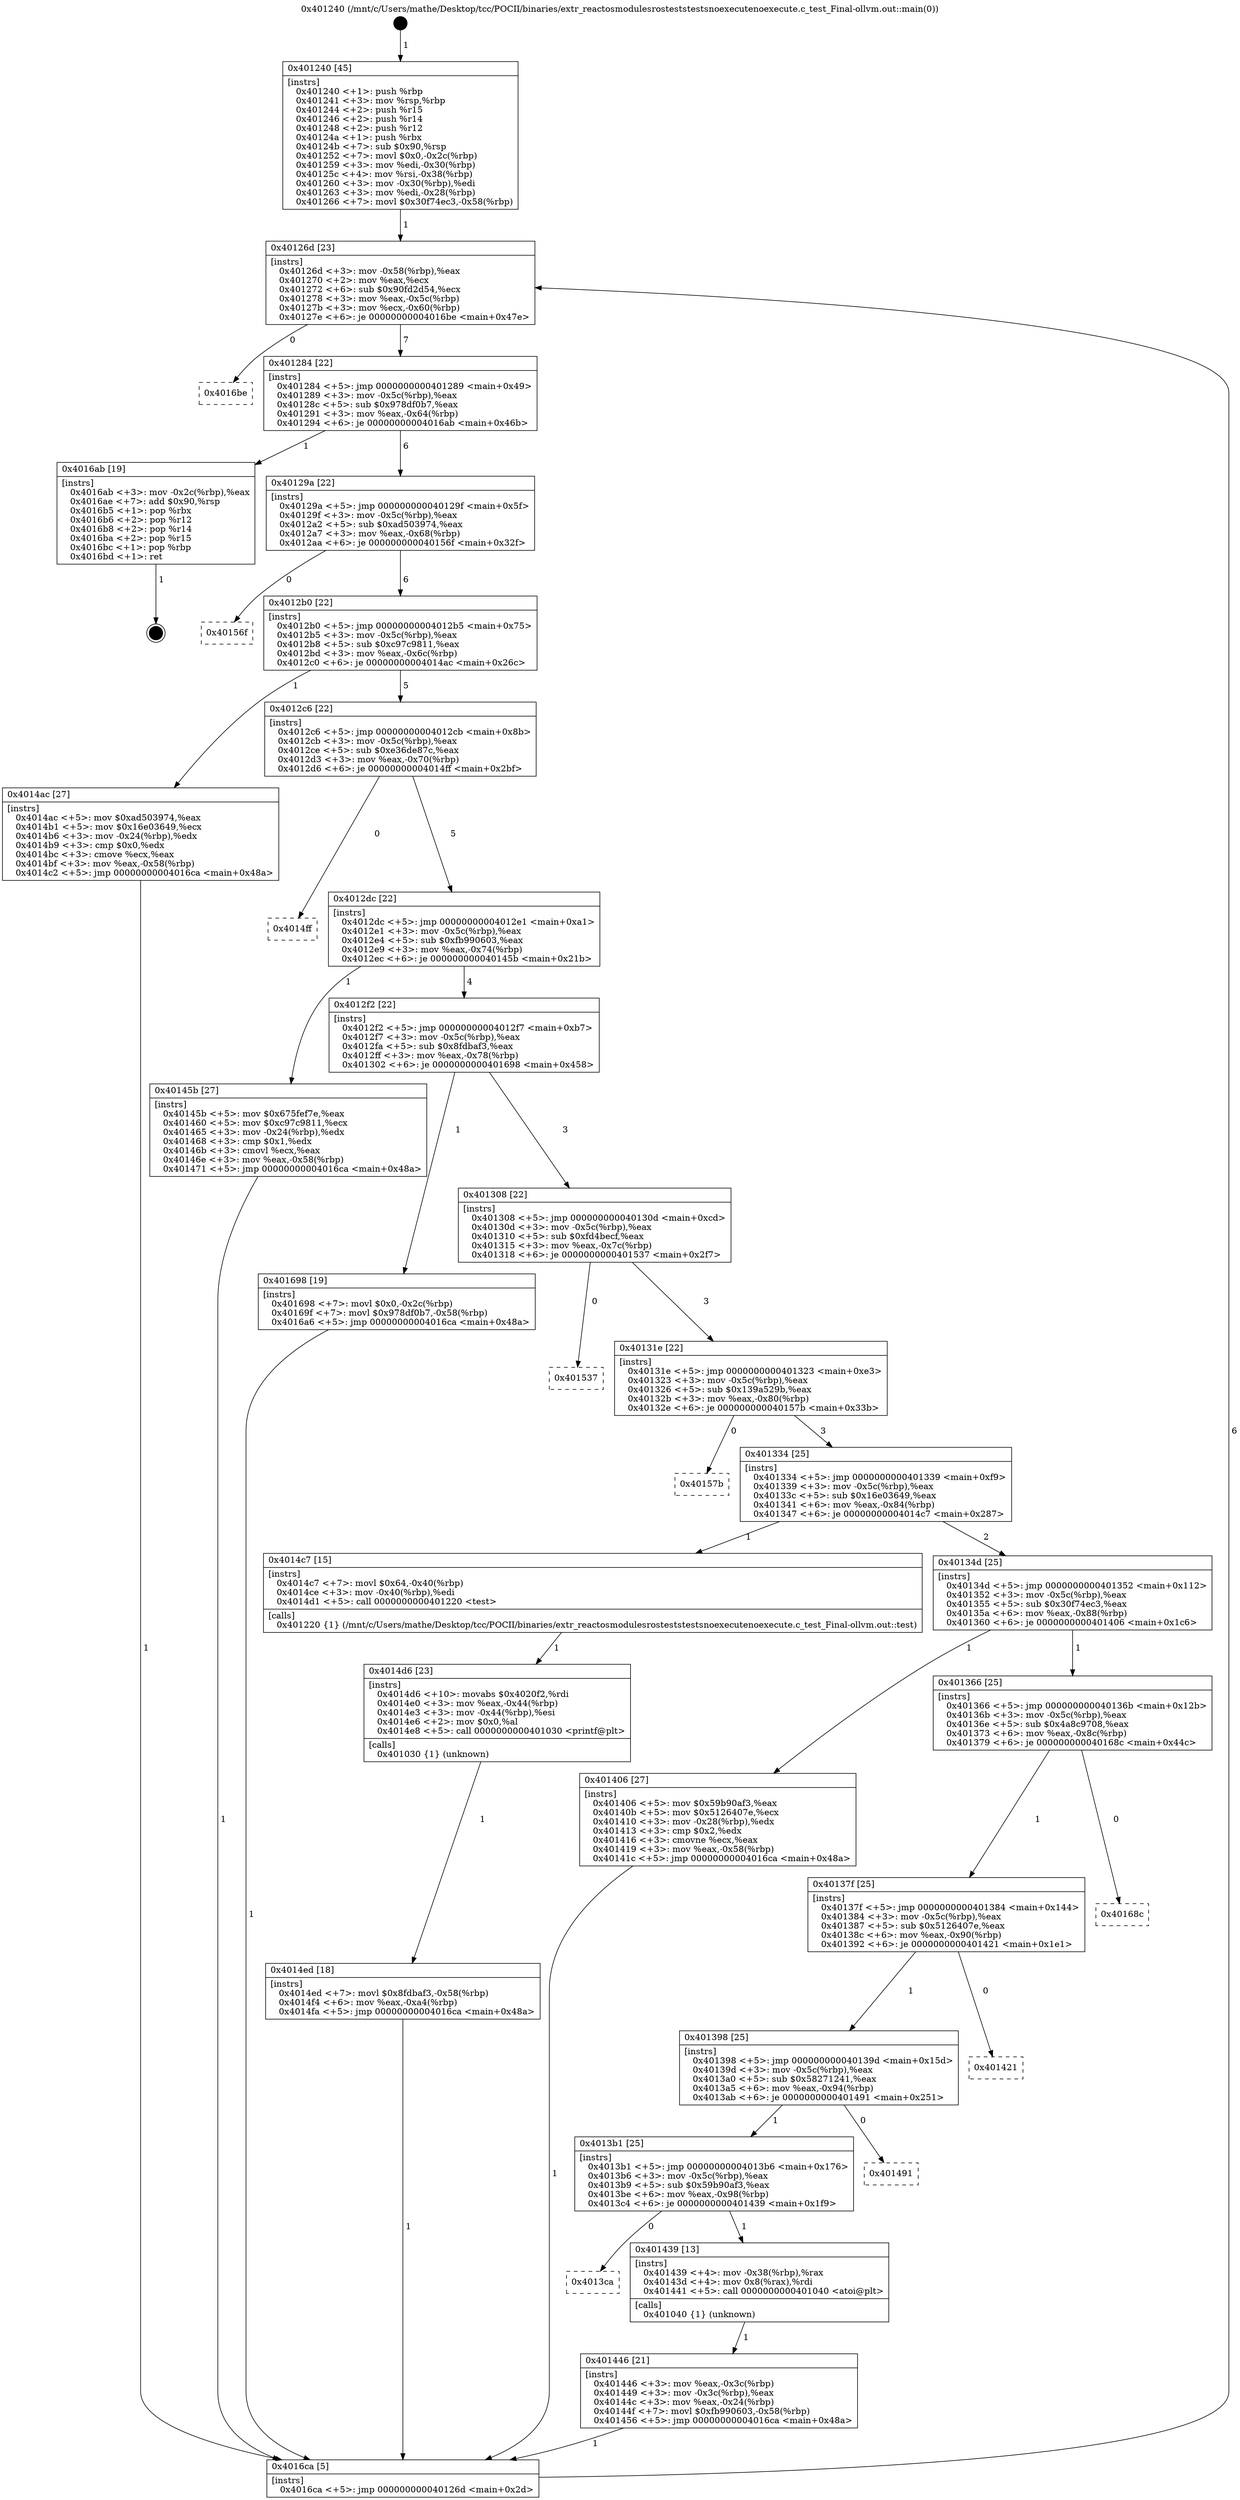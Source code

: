 digraph "0x401240" {
  label = "0x401240 (/mnt/c/Users/mathe/Desktop/tcc/POCII/binaries/extr_reactosmodulesrosteststestsnoexecutenoexecute.c_test_Final-ollvm.out::main(0))"
  labelloc = "t"
  node[shape=record]

  Entry [label="",width=0.3,height=0.3,shape=circle,fillcolor=black,style=filled]
  "0x40126d" [label="{
     0x40126d [23]\l
     | [instrs]\l
     &nbsp;&nbsp;0x40126d \<+3\>: mov -0x58(%rbp),%eax\l
     &nbsp;&nbsp;0x401270 \<+2\>: mov %eax,%ecx\l
     &nbsp;&nbsp;0x401272 \<+6\>: sub $0x90fd2d54,%ecx\l
     &nbsp;&nbsp;0x401278 \<+3\>: mov %eax,-0x5c(%rbp)\l
     &nbsp;&nbsp;0x40127b \<+3\>: mov %ecx,-0x60(%rbp)\l
     &nbsp;&nbsp;0x40127e \<+6\>: je 00000000004016be \<main+0x47e\>\l
  }"]
  "0x4016be" [label="{
     0x4016be\l
  }", style=dashed]
  "0x401284" [label="{
     0x401284 [22]\l
     | [instrs]\l
     &nbsp;&nbsp;0x401284 \<+5\>: jmp 0000000000401289 \<main+0x49\>\l
     &nbsp;&nbsp;0x401289 \<+3\>: mov -0x5c(%rbp),%eax\l
     &nbsp;&nbsp;0x40128c \<+5\>: sub $0x978df0b7,%eax\l
     &nbsp;&nbsp;0x401291 \<+3\>: mov %eax,-0x64(%rbp)\l
     &nbsp;&nbsp;0x401294 \<+6\>: je 00000000004016ab \<main+0x46b\>\l
  }"]
  Exit [label="",width=0.3,height=0.3,shape=circle,fillcolor=black,style=filled,peripheries=2]
  "0x4016ab" [label="{
     0x4016ab [19]\l
     | [instrs]\l
     &nbsp;&nbsp;0x4016ab \<+3\>: mov -0x2c(%rbp),%eax\l
     &nbsp;&nbsp;0x4016ae \<+7\>: add $0x90,%rsp\l
     &nbsp;&nbsp;0x4016b5 \<+1\>: pop %rbx\l
     &nbsp;&nbsp;0x4016b6 \<+2\>: pop %r12\l
     &nbsp;&nbsp;0x4016b8 \<+2\>: pop %r14\l
     &nbsp;&nbsp;0x4016ba \<+2\>: pop %r15\l
     &nbsp;&nbsp;0x4016bc \<+1\>: pop %rbp\l
     &nbsp;&nbsp;0x4016bd \<+1\>: ret\l
  }"]
  "0x40129a" [label="{
     0x40129a [22]\l
     | [instrs]\l
     &nbsp;&nbsp;0x40129a \<+5\>: jmp 000000000040129f \<main+0x5f\>\l
     &nbsp;&nbsp;0x40129f \<+3\>: mov -0x5c(%rbp),%eax\l
     &nbsp;&nbsp;0x4012a2 \<+5\>: sub $0xad503974,%eax\l
     &nbsp;&nbsp;0x4012a7 \<+3\>: mov %eax,-0x68(%rbp)\l
     &nbsp;&nbsp;0x4012aa \<+6\>: je 000000000040156f \<main+0x32f\>\l
  }"]
  "0x4014ed" [label="{
     0x4014ed [18]\l
     | [instrs]\l
     &nbsp;&nbsp;0x4014ed \<+7\>: movl $0x8fdbaf3,-0x58(%rbp)\l
     &nbsp;&nbsp;0x4014f4 \<+6\>: mov %eax,-0xa4(%rbp)\l
     &nbsp;&nbsp;0x4014fa \<+5\>: jmp 00000000004016ca \<main+0x48a\>\l
  }"]
  "0x40156f" [label="{
     0x40156f\l
  }", style=dashed]
  "0x4012b0" [label="{
     0x4012b0 [22]\l
     | [instrs]\l
     &nbsp;&nbsp;0x4012b0 \<+5\>: jmp 00000000004012b5 \<main+0x75\>\l
     &nbsp;&nbsp;0x4012b5 \<+3\>: mov -0x5c(%rbp),%eax\l
     &nbsp;&nbsp;0x4012b8 \<+5\>: sub $0xc97c9811,%eax\l
     &nbsp;&nbsp;0x4012bd \<+3\>: mov %eax,-0x6c(%rbp)\l
     &nbsp;&nbsp;0x4012c0 \<+6\>: je 00000000004014ac \<main+0x26c\>\l
  }"]
  "0x4014d6" [label="{
     0x4014d6 [23]\l
     | [instrs]\l
     &nbsp;&nbsp;0x4014d6 \<+10\>: movabs $0x4020f2,%rdi\l
     &nbsp;&nbsp;0x4014e0 \<+3\>: mov %eax,-0x44(%rbp)\l
     &nbsp;&nbsp;0x4014e3 \<+3\>: mov -0x44(%rbp),%esi\l
     &nbsp;&nbsp;0x4014e6 \<+2\>: mov $0x0,%al\l
     &nbsp;&nbsp;0x4014e8 \<+5\>: call 0000000000401030 \<printf@plt\>\l
     | [calls]\l
     &nbsp;&nbsp;0x401030 \{1\} (unknown)\l
  }"]
  "0x4014ac" [label="{
     0x4014ac [27]\l
     | [instrs]\l
     &nbsp;&nbsp;0x4014ac \<+5\>: mov $0xad503974,%eax\l
     &nbsp;&nbsp;0x4014b1 \<+5\>: mov $0x16e03649,%ecx\l
     &nbsp;&nbsp;0x4014b6 \<+3\>: mov -0x24(%rbp),%edx\l
     &nbsp;&nbsp;0x4014b9 \<+3\>: cmp $0x0,%edx\l
     &nbsp;&nbsp;0x4014bc \<+3\>: cmove %ecx,%eax\l
     &nbsp;&nbsp;0x4014bf \<+3\>: mov %eax,-0x58(%rbp)\l
     &nbsp;&nbsp;0x4014c2 \<+5\>: jmp 00000000004016ca \<main+0x48a\>\l
  }"]
  "0x4012c6" [label="{
     0x4012c6 [22]\l
     | [instrs]\l
     &nbsp;&nbsp;0x4012c6 \<+5\>: jmp 00000000004012cb \<main+0x8b\>\l
     &nbsp;&nbsp;0x4012cb \<+3\>: mov -0x5c(%rbp),%eax\l
     &nbsp;&nbsp;0x4012ce \<+5\>: sub $0xe36de87c,%eax\l
     &nbsp;&nbsp;0x4012d3 \<+3\>: mov %eax,-0x70(%rbp)\l
     &nbsp;&nbsp;0x4012d6 \<+6\>: je 00000000004014ff \<main+0x2bf\>\l
  }"]
  "0x401446" [label="{
     0x401446 [21]\l
     | [instrs]\l
     &nbsp;&nbsp;0x401446 \<+3\>: mov %eax,-0x3c(%rbp)\l
     &nbsp;&nbsp;0x401449 \<+3\>: mov -0x3c(%rbp),%eax\l
     &nbsp;&nbsp;0x40144c \<+3\>: mov %eax,-0x24(%rbp)\l
     &nbsp;&nbsp;0x40144f \<+7\>: movl $0xfb990603,-0x58(%rbp)\l
     &nbsp;&nbsp;0x401456 \<+5\>: jmp 00000000004016ca \<main+0x48a\>\l
  }"]
  "0x4014ff" [label="{
     0x4014ff\l
  }", style=dashed]
  "0x4012dc" [label="{
     0x4012dc [22]\l
     | [instrs]\l
     &nbsp;&nbsp;0x4012dc \<+5\>: jmp 00000000004012e1 \<main+0xa1\>\l
     &nbsp;&nbsp;0x4012e1 \<+3\>: mov -0x5c(%rbp),%eax\l
     &nbsp;&nbsp;0x4012e4 \<+5\>: sub $0xfb990603,%eax\l
     &nbsp;&nbsp;0x4012e9 \<+3\>: mov %eax,-0x74(%rbp)\l
     &nbsp;&nbsp;0x4012ec \<+6\>: je 000000000040145b \<main+0x21b\>\l
  }"]
  "0x4013ca" [label="{
     0x4013ca\l
  }", style=dashed]
  "0x40145b" [label="{
     0x40145b [27]\l
     | [instrs]\l
     &nbsp;&nbsp;0x40145b \<+5\>: mov $0x675fef7e,%eax\l
     &nbsp;&nbsp;0x401460 \<+5\>: mov $0xc97c9811,%ecx\l
     &nbsp;&nbsp;0x401465 \<+3\>: mov -0x24(%rbp),%edx\l
     &nbsp;&nbsp;0x401468 \<+3\>: cmp $0x1,%edx\l
     &nbsp;&nbsp;0x40146b \<+3\>: cmovl %ecx,%eax\l
     &nbsp;&nbsp;0x40146e \<+3\>: mov %eax,-0x58(%rbp)\l
     &nbsp;&nbsp;0x401471 \<+5\>: jmp 00000000004016ca \<main+0x48a\>\l
  }"]
  "0x4012f2" [label="{
     0x4012f2 [22]\l
     | [instrs]\l
     &nbsp;&nbsp;0x4012f2 \<+5\>: jmp 00000000004012f7 \<main+0xb7\>\l
     &nbsp;&nbsp;0x4012f7 \<+3\>: mov -0x5c(%rbp),%eax\l
     &nbsp;&nbsp;0x4012fa \<+5\>: sub $0x8fdbaf3,%eax\l
     &nbsp;&nbsp;0x4012ff \<+3\>: mov %eax,-0x78(%rbp)\l
     &nbsp;&nbsp;0x401302 \<+6\>: je 0000000000401698 \<main+0x458\>\l
  }"]
  "0x401439" [label="{
     0x401439 [13]\l
     | [instrs]\l
     &nbsp;&nbsp;0x401439 \<+4\>: mov -0x38(%rbp),%rax\l
     &nbsp;&nbsp;0x40143d \<+4\>: mov 0x8(%rax),%rdi\l
     &nbsp;&nbsp;0x401441 \<+5\>: call 0000000000401040 \<atoi@plt\>\l
     | [calls]\l
     &nbsp;&nbsp;0x401040 \{1\} (unknown)\l
  }"]
  "0x401698" [label="{
     0x401698 [19]\l
     | [instrs]\l
     &nbsp;&nbsp;0x401698 \<+7\>: movl $0x0,-0x2c(%rbp)\l
     &nbsp;&nbsp;0x40169f \<+7\>: movl $0x978df0b7,-0x58(%rbp)\l
     &nbsp;&nbsp;0x4016a6 \<+5\>: jmp 00000000004016ca \<main+0x48a\>\l
  }"]
  "0x401308" [label="{
     0x401308 [22]\l
     | [instrs]\l
     &nbsp;&nbsp;0x401308 \<+5\>: jmp 000000000040130d \<main+0xcd\>\l
     &nbsp;&nbsp;0x40130d \<+3\>: mov -0x5c(%rbp),%eax\l
     &nbsp;&nbsp;0x401310 \<+5\>: sub $0xfd4becf,%eax\l
     &nbsp;&nbsp;0x401315 \<+3\>: mov %eax,-0x7c(%rbp)\l
     &nbsp;&nbsp;0x401318 \<+6\>: je 0000000000401537 \<main+0x2f7\>\l
  }"]
  "0x4013b1" [label="{
     0x4013b1 [25]\l
     | [instrs]\l
     &nbsp;&nbsp;0x4013b1 \<+5\>: jmp 00000000004013b6 \<main+0x176\>\l
     &nbsp;&nbsp;0x4013b6 \<+3\>: mov -0x5c(%rbp),%eax\l
     &nbsp;&nbsp;0x4013b9 \<+5\>: sub $0x59b90af3,%eax\l
     &nbsp;&nbsp;0x4013be \<+6\>: mov %eax,-0x98(%rbp)\l
     &nbsp;&nbsp;0x4013c4 \<+6\>: je 0000000000401439 \<main+0x1f9\>\l
  }"]
  "0x401537" [label="{
     0x401537\l
  }", style=dashed]
  "0x40131e" [label="{
     0x40131e [22]\l
     | [instrs]\l
     &nbsp;&nbsp;0x40131e \<+5\>: jmp 0000000000401323 \<main+0xe3\>\l
     &nbsp;&nbsp;0x401323 \<+3\>: mov -0x5c(%rbp),%eax\l
     &nbsp;&nbsp;0x401326 \<+5\>: sub $0x139a529b,%eax\l
     &nbsp;&nbsp;0x40132b \<+3\>: mov %eax,-0x80(%rbp)\l
     &nbsp;&nbsp;0x40132e \<+6\>: je 000000000040157b \<main+0x33b\>\l
  }"]
  "0x401491" [label="{
     0x401491\l
  }", style=dashed]
  "0x40157b" [label="{
     0x40157b\l
  }", style=dashed]
  "0x401334" [label="{
     0x401334 [25]\l
     | [instrs]\l
     &nbsp;&nbsp;0x401334 \<+5\>: jmp 0000000000401339 \<main+0xf9\>\l
     &nbsp;&nbsp;0x401339 \<+3\>: mov -0x5c(%rbp),%eax\l
     &nbsp;&nbsp;0x40133c \<+5\>: sub $0x16e03649,%eax\l
     &nbsp;&nbsp;0x401341 \<+6\>: mov %eax,-0x84(%rbp)\l
     &nbsp;&nbsp;0x401347 \<+6\>: je 00000000004014c7 \<main+0x287\>\l
  }"]
  "0x401398" [label="{
     0x401398 [25]\l
     | [instrs]\l
     &nbsp;&nbsp;0x401398 \<+5\>: jmp 000000000040139d \<main+0x15d\>\l
     &nbsp;&nbsp;0x40139d \<+3\>: mov -0x5c(%rbp),%eax\l
     &nbsp;&nbsp;0x4013a0 \<+5\>: sub $0x58271241,%eax\l
     &nbsp;&nbsp;0x4013a5 \<+6\>: mov %eax,-0x94(%rbp)\l
     &nbsp;&nbsp;0x4013ab \<+6\>: je 0000000000401491 \<main+0x251\>\l
  }"]
  "0x4014c7" [label="{
     0x4014c7 [15]\l
     | [instrs]\l
     &nbsp;&nbsp;0x4014c7 \<+7\>: movl $0x64,-0x40(%rbp)\l
     &nbsp;&nbsp;0x4014ce \<+3\>: mov -0x40(%rbp),%edi\l
     &nbsp;&nbsp;0x4014d1 \<+5\>: call 0000000000401220 \<test\>\l
     | [calls]\l
     &nbsp;&nbsp;0x401220 \{1\} (/mnt/c/Users/mathe/Desktop/tcc/POCII/binaries/extr_reactosmodulesrosteststestsnoexecutenoexecute.c_test_Final-ollvm.out::test)\l
  }"]
  "0x40134d" [label="{
     0x40134d [25]\l
     | [instrs]\l
     &nbsp;&nbsp;0x40134d \<+5\>: jmp 0000000000401352 \<main+0x112\>\l
     &nbsp;&nbsp;0x401352 \<+3\>: mov -0x5c(%rbp),%eax\l
     &nbsp;&nbsp;0x401355 \<+5\>: sub $0x30f74ec3,%eax\l
     &nbsp;&nbsp;0x40135a \<+6\>: mov %eax,-0x88(%rbp)\l
     &nbsp;&nbsp;0x401360 \<+6\>: je 0000000000401406 \<main+0x1c6\>\l
  }"]
  "0x401421" [label="{
     0x401421\l
  }", style=dashed]
  "0x401406" [label="{
     0x401406 [27]\l
     | [instrs]\l
     &nbsp;&nbsp;0x401406 \<+5\>: mov $0x59b90af3,%eax\l
     &nbsp;&nbsp;0x40140b \<+5\>: mov $0x5126407e,%ecx\l
     &nbsp;&nbsp;0x401410 \<+3\>: mov -0x28(%rbp),%edx\l
     &nbsp;&nbsp;0x401413 \<+3\>: cmp $0x2,%edx\l
     &nbsp;&nbsp;0x401416 \<+3\>: cmovne %ecx,%eax\l
     &nbsp;&nbsp;0x401419 \<+3\>: mov %eax,-0x58(%rbp)\l
     &nbsp;&nbsp;0x40141c \<+5\>: jmp 00000000004016ca \<main+0x48a\>\l
  }"]
  "0x401366" [label="{
     0x401366 [25]\l
     | [instrs]\l
     &nbsp;&nbsp;0x401366 \<+5\>: jmp 000000000040136b \<main+0x12b\>\l
     &nbsp;&nbsp;0x40136b \<+3\>: mov -0x5c(%rbp),%eax\l
     &nbsp;&nbsp;0x40136e \<+5\>: sub $0x4a8c9708,%eax\l
     &nbsp;&nbsp;0x401373 \<+6\>: mov %eax,-0x8c(%rbp)\l
     &nbsp;&nbsp;0x401379 \<+6\>: je 000000000040168c \<main+0x44c\>\l
  }"]
  "0x4016ca" [label="{
     0x4016ca [5]\l
     | [instrs]\l
     &nbsp;&nbsp;0x4016ca \<+5\>: jmp 000000000040126d \<main+0x2d\>\l
  }"]
  "0x401240" [label="{
     0x401240 [45]\l
     | [instrs]\l
     &nbsp;&nbsp;0x401240 \<+1\>: push %rbp\l
     &nbsp;&nbsp;0x401241 \<+3\>: mov %rsp,%rbp\l
     &nbsp;&nbsp;0x401244 \<+2\>: push %r15\l
     &nbsp;&nbsp;0x401246 \<+2\>: push %r14\l
     &nbsp;&nbsp;0x401248 \<+2\>: push %r12\l
     &nbsp;&nbsp;0x40124a \<+1\>: push %rbx\l
     &nbsp;&nbsp;0x40124b \<+7\>: sub $0x90,%rsp\l
     &nbsp;&nbsp;0x401252 \<+7\>: movl $0x0,-0x2c(%rbp)\l
     &nbsp;&nbsp;0x401259 \<+3\>: mov %edi,-0x30(%rbp)\l
     &nbsp;&nbsp;0x40125c \<+4\>: mov %rsi,-0x38(%rbp)\l
     &nbsp;&nbsp;0x401260 \<+3\>: mov -0x30(%rbp),%edi\l
     &nbsp;&nbsp;0x401263 \<+3\>: mov %edi,-0x28(%rbp)\l
     &nbsp;&nbsp;0x401266 \<+7\>: movl $0x30f74ec3,-0x58(%rbp)\l
  }"]
  "0x40137f" [label="{
     0x40137f [25]\l
     | [instrs]\l
     &nbsp;&nbsp;0x40137f \<+5\>: jmp 0000000000401384 \<main+0x144\>\l
     &nbsp;&nbsp;0x401384 \<+3\>: mov -0x5c(%rbp),%eax\l
     &nbsp;&nbsp;0x401387 \<+5\>: sub $0x5126407e,%eax\l
     &nbsp;&nbsp;0x40138c \<+6\>: mov %eax,-0x90(%rbp)\l
     &nbsp;&nbsp;0x401392 \<+6\>: je 0000000000401421 \<main+0x1e1\>\l
  }"]
  "0x40168c" [label="{
     0x40168c\l
  }", style=dashed]
  Entry -> "0x401240" [label=" 1"]
  "0x40126d" -> "0x4016be" [label=" 0"]
  "0x40126d" -> "0x401284" [label=" 7"]
  "0x4016ab" -> Exit [label=" 1"]
  "0x401284" -> "0x4016ab" [label=" 1"]
  "0x401284" -> "0x40129a" [label=" 6"]
  "0x401698" -> "0x4016ca" [label=" 1"]
  "0x40129a" -> "0x40156f" [label=" 0"]
  "0x40129a" -> "0x4012b0" [label=" 6"]
  "0x4014ed" -> "0x4016ca" [label=" 1"]
  "0x4012b0" -> "0x4014ac" [label=" 1"]
  "0x4012b0" -> "0x4012c6" [label=" 5"]
  "0x4014d6" -> "0x4014ed" [label=" 1"]
  "0x4012c6" -> "0x4014ff" [label=" 0"]
  "0x4012c6" -> "0x4012dc" [label=" 5"]
  "0x4014c7" -> "0x4014d6" [label=" 1"]
  "0x4012dc" -> "0x40145b" [label=" 1"]
  "0x4012dc" -> "0x4012f2" [label=" 4"]
  "0x4014ac" -> "0x4016ca" [label=" 1"]
  "0x4012f2" -> "0x401698" [label=" 1"]
  "0x4012f2" -> "0x401308" [label=" 3"]
  "0x40145b" -> "0x4016ca" [label=" 1"]
  "0x401308" -> "0x401537" [label=" 0"]
  "0x401308" -> "0x40131e" [label=" 3"]
  "0x401439" -> "0x401446" [label=" 1"]
  "0x40131e" -> "0x40157b" [label=" 0"]
  "0x40131e" -> "0x401334" [label=" 3"]
  "0x4013b1" -> "0x4013ca" [label=" 0"]
  "0x401334" -> "0x4014c7" [label=" 1"]
  "0x401334" -> "0x40134d" [label=" 2"]
  "0x401446" -> "0x4016ca" [label=" 1"]
  "0x40134d" -> "0x401406" [label=" 1"]
  "0x40134d" -> "0x401366" [label=" 1"]
  "0x401406" -> "0x4016ca" [label=" 1"]
  "0x401240" -> "0x40126d" [label=" 1"]
  "0x4016ca" -> "0x40126d" [label=" 6"]
  "0x401398" -> "0x4013b1" [label=" 1"]
  "0x401366" -> "0x40168c" [label=" 0"]
  "0x401366" -> "0x40137f" [label=" 1"]
  "0x401398" -> "0x401491" [label=" 0"]
  "0x40137f" -> "0x401421" [label=" 0"]
  "0x40137f" -> "0x401398" [label=" 1"]
  "0x4013b1" -> "0x401439" [label=" 1"]
}

